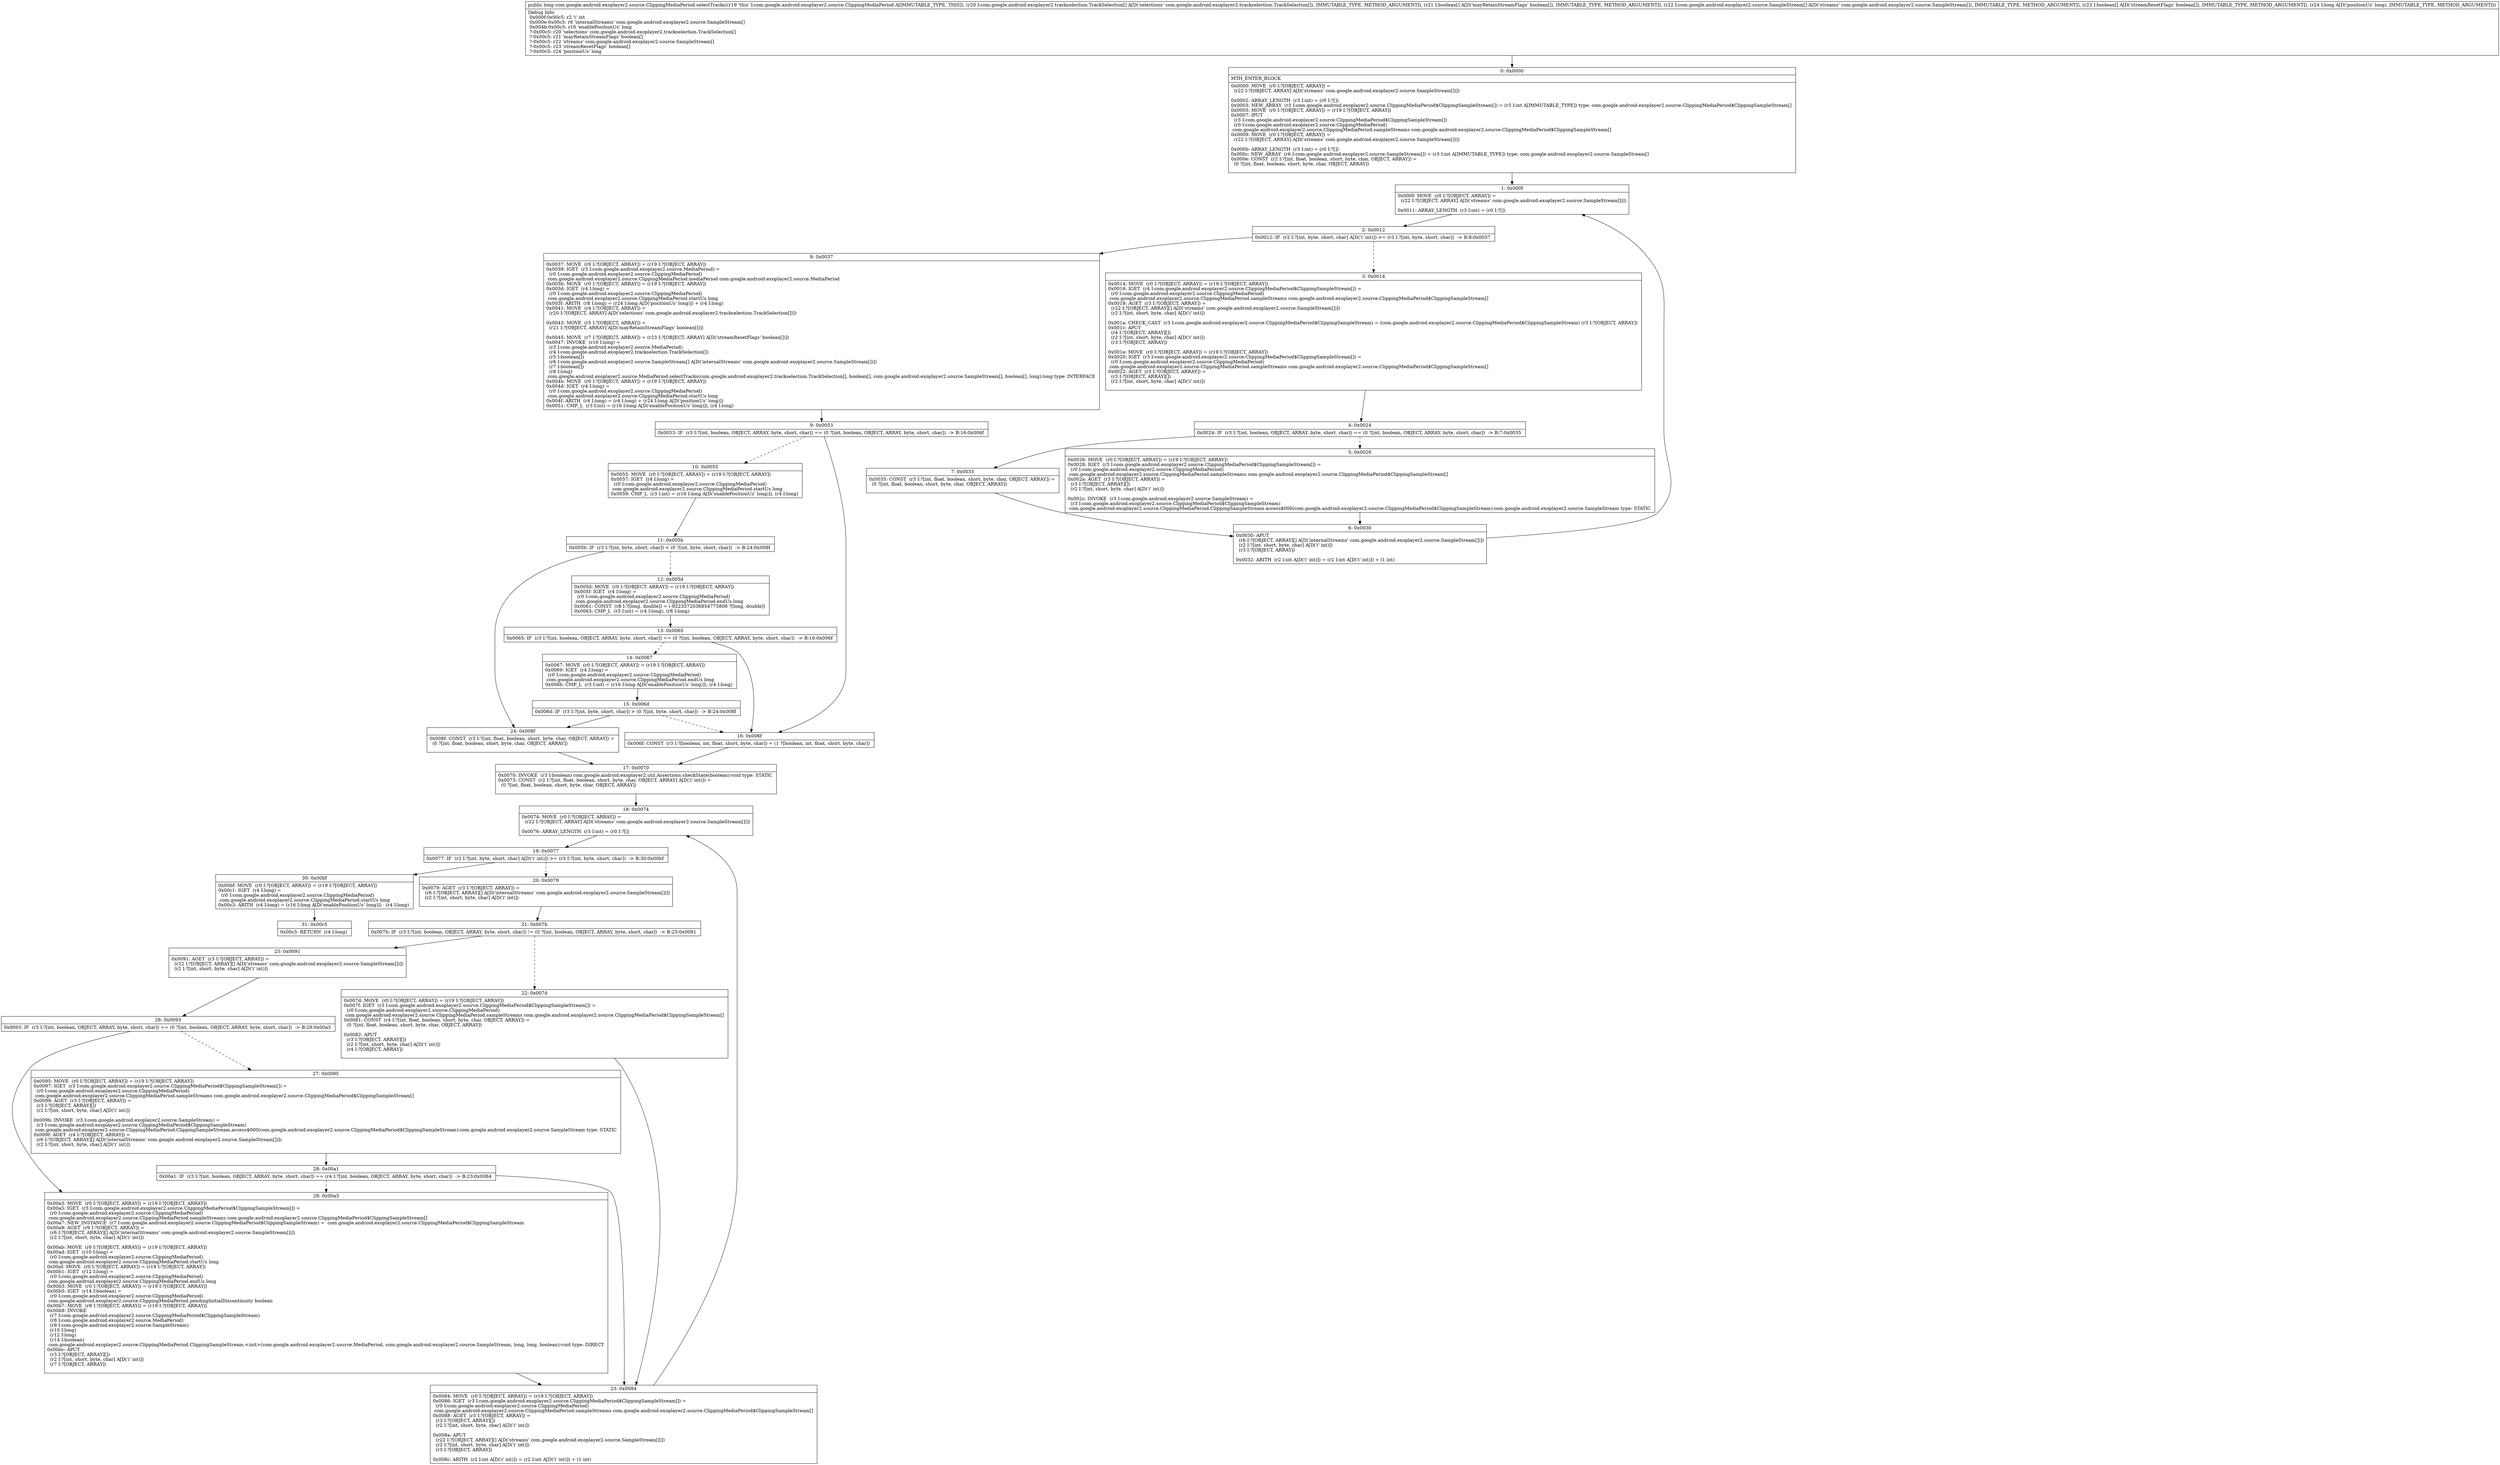 digraph "CFG forcom.google.android.exoplayer2.source.ClippingMediaPeriod.selectTracks([Lcom\/google\/android\/exoplayer2\/trackselection\/TrackSelection;[Z[Lcom\/google\/android\/exoplayer2\/source\/SampleStream;[ZJ)J" {
Node_0 [shape=record,label="{0\:\ 0x0000|MTH_ENTER_BLOCK\l|0x0000: MOVE  (r0 I:?[OBJECT, ARRAY]) = \l  (r22 I:?[OBJECT, ARRAY] A[D('streams' com.google.android.exoplayer2.source.SampleStream[])])\l \l0x0002: ARRAY_LENGTH  (r3 I:int) = (r0 I:?[]) \l0x0003: NEW_ARRAY  (r3 I:com.google.android.exoplayer2.source.ClippingMediaPeriod$ClippingSampleStream[]) = (r3 I:int A[IMMUTABLE_TYPE]) type: com.google.android.exoplayer2.source.ClippingMediaPeriod$ClippingSampleStream[] \l0x0005: MOVE  (r0 I:?[OBJECT, ARRAY]) = (r19 I:?[OBJECT, ARRAY]) \l0x0007: IPUT  \l  (r3 I:com.google.android.exoplayer2.source.ClippingMediaPeriod$ClippingSampleStream[])\l  (r0 I:com.google.android.exoplayer2.source.ClippingMediaPeriod)\l com.google.android.exoplayer2.source.ClippingMediaPeriod.sampleStreams com.google.android.exoplayer2.source.ClippingMediaPeriod$ClippingSampleStream[] \l0x0009: MOVE  (r0 I:?[OBJECT, ARRAY]) = \l  (r22 I:?[OBJECT, ARRAY] A[D('streams' com.google.android.exoplayer2.source.SampleStream[])])\l \l0x000b: ARRAY_LENGTH  (r3 I:int) = (r0 I:?[]) \l0x000c: NEW_ARRAY  (r6 I:com.google.android.exoplayer2.source.SampleStream[]) = (r3 I:int A[IMMUTABLE_TYPE]) type: com.google.android.exoplayer2.source.SampleStream[] \l0x000e: CONST  (r2 I:?[int, float, boolean, short, byte, char, OBJECT, ARRAY]) = \l  (0 ?[int, float, boolean, short, byte, char, OBJECT, ARRAY])\l \l}"];
Node_1 [shape=record,label="{1\:\ 0x000f|0x000f: MOVE  (r0 I:?[OBJECT, ARRAY]) = \l  (r22 I:?[OBJECT, ARRAY] A[D('streams' com.google.android.exoplayer2.source.SampleStream[])])\l \l0x0011: ARRAY_LENGTH  (r3 I:int) = (r0 I:?[]) \l}"];
Node_2 [shape=record,label="{2\:\ 0x0012|0x0012: IF  (r2 I:?[int, byte, short, char] A[D('i' int)]) \>= (r3 I:?[int, byte, short, char])  \-\> B:8:0x0037 \l}"];
Node_3 [shape=record,label="{3\:\ 0x0014|0x0014: MOVE  (r0 I:?[OBJECT, ARRAY]) = (r19 I:?[OBJECT, ARRAY]) \l0x0016: IGET  (r4 I:com.google.android.exoplayer2.source.ClippingMediaPeriod$ClippingSampleStream[]) = \l  (r0 I:com.google.android.exoplayer2.source.ClippingMediaPeriod)\l com.google.android.exoplayer2.source.ClippingMediaPeriod.sampleStreams com.google.android.exoplayer2.source.ClippingMediaPeriod$ClippingSampleStream[] \l0x0018: AGET  (r3 I:?[OBJECT, ARRAY]) = \l  (r22 I:?[OBJECT, ARRAY][] A[D('streams' com.google.android.exoplayer2.source.SampleStream[])])\l  (r2 I:?[int, short, byte, char] A[D('i' int)])\l \l0x001a: CHECK_CAST  (r3 I:com.google.android.exoplayer2.source.ClippingMediaPeriod$ClippingSampleStream) = (com.google.android.exoplayer2.source.ClippingMediaPeriod$ClippingSampleStream) (r3 I:?[OBJECT, ARRAY]) \l0x001c: APUT  \l  (r4 I:?[OBJECT, ARRAY][])\l  (r2 I:?[int, short, byte, char] A[D('i' int)])\l  (r3 I:?[OBJECT, ARRAY])\l \l0x001e: MOVE  (r0 I:?[OBJECT, ARRAY]) = (r19 I:?[OBJECT, ARRAY]) \l0x0020: IGET  (r3 I:com.google.android.exoplayer2.source.ClippingMediaPeriod$ClippingSampleStream[]) = \l  (r0 I:com.google.android.exoplayer2.source.ClippingMediaPeriod)\l com.google.android.exoplayer2.source.ClippingMediaPeriod.sampleStreams com.google.android.exoplayer2.source.ClippingMediaPeriod$ClippingSampleStream[] \l0x0022: AGET  (r3 I:?[OBJECT, ARRAY]) = \l  (r3 I:?[OBJECT, ARRAY][])\l  (r2 I:?[int, short, byte, char] A[D('i' int)])\l \l}"];
Node_4 [shape=record,label="{4\:\ 0x0024|0x0024: IF  (r3 I:?[int, boolean, OBJECT, ARRAY, byte, short, char]) == (0 ?[int, boolean, OBJECT, ARRAY, byte, short, char])  \-\> B:7:0x0035 \l}"];
Node_5 [shape=record,label="{5\:\ 0x0026|0x0026: MOVE  (r0 I:?[OBJECT, ARRAY]) = (r19 I:?[OBJECT, ARRAY]) \l0x0028: IGET  (r3 I:com.google.android.exoplayer2.source.ClippingMediaPeriod$ClippingSampleStream[]) = \l  (r0 I:com.google.android.exoplayer2.source.ClippingMediaPeriod)\l com.google.android.exoplayer2.source.ClippingMediaPeriod.sampleStreams com.google.android.exoplayer2.source.ClippingMediaPeriod$ClippingSampleStream[] \l0x002a: AGET  (r3 I:?[OBJECT, ARRAY]) = \l  (r3 I:?[OBJECT, ARRAY][])\l  (r2 I:?[int, short, byte, char] A[D('i' int)])\l \l0x002c: INVOKE  (r3 I:com.google.android.exoplayer2.source.SampleStream) = \l  (r3 I:com.google.android.exoplayer2.source.ClippingMediaPeriod$ClippingSampleStream)\l com.google.android.exoplayer2.source.ClippingMediaPeriod.ClippingSampleStream.access$000(com.google.android.exoplayer2.source.ClippingMediaPeriod$ClippingSampleStream):com.google.android.exoplayer2.source.SampleStream type: STATIC \l}"];
Node_6 [shape=record,label="{6\:\ 0x0030|0x0030: APUT  \l  (r6 I:?[OBJECT, ARRAY][] A[D('internalStreams' com.google.android.exoplayer2.source.SampleStream[])])\l  (r2 I:?[int, short, byte, char] A[D('i' int)])\l  (r3 I:?[OBJECT, ARRAY])\l \l0x0032: ARITH  (r2 I:int A[D('i' int)]) = (r2 I:int A[D('i' int)]) + (1 int) \l}"];
Node_7 [shape=record,label="{7\:\ 0x0035|0x0035: CONST  (r3 I:?[int, float, boolean, short, byte, char, OBJECT, ARRAY]) = \l  (0 ?[int, float, boolean, short, byte, char, OBJECT, ARRAY])\l \l}"];
Node_8 [shape=record,label="{8\:\ 0x0037|0x0037: MOVE  (r0 I:?[OBJECT, ARRAY]) = (r19 I:?[OBJECT, ARRAY]) \l0x0039: IGET  (r3 I:com.google.android.exoplayer2.source.MediaPeriod) = \l  (r0 I:com.google.android.exoplayer2.source.ClippingMediaPeriod)\l com.google.android.exoplayer2.source.ClippingMediaPeriod.mediaPeriod com.google.android.exoplayer2.source.MediaPeriod \l0x003b: MOVE  (r0 I:?[OBJECT, ARRAY]) = (r19 I:?[OBJECT, ARRAY]) \l0x003d: IGET  (r4 I:long) = \l  (r0 I:com.google.android.exoplayer2.source.ClippingMediaPeriod)\l com.google.android.exoplayer2.source.ClippingMediaPeriod.startUs long \l0x003f: ARITH  (r8 I:long) = (r24 I:long A[D('positionUs' long)]) + (r4 I:long) \l0x0041: MOVE  (r4 I:?[OBJECT, ARRAY]) = \l  (r20 I:?[OBJECT, ARRAY] A[D('selections' com.google.android.exoplayer2.trackselection.TrackSelection[])])\l \l0x0043: MOVE  (r5 I:?[OBJECT, ARRAY]) = \l  (r21 I:?[OBJECT, ARRAY] A[D('mayRetainStreamFlags' boolean[])])\l \l0x0045: MOVE  (r7 I:?[OBJECT, ARRAY]) = (r23 I:?[OBJECT, ARRAY] A[D('streamResetFlags' boolean[])]) \l0x0047: INVOKE  (r16 I:long) = \l  (r3 I:com.google.android.exoplayer2.source.MediaPeriod)\l  (r4 I:com.google.android.exoplayer2.trackselection.TrackSelection[])\l  (r5 I:boolean[])\l  (r6 I:com.google.android.exoplayer2.source.SampleStream[] A[D('internalStreams' com.google.android.exoplayer2.source.SampleStream[])])\l  (r7 I:boolean[])\l  (r8 I:long)\l com.google.android.exoplayer2.source.MediaPeriod.selectTracks(com.google.android.exoplayer2.trackselection.TrackSelection[], boolean[], com.google.android.exoplayer2.source.SampleStream[], boolean[], long):long type: INTERFACE \l0x004b: MOVE  (r0 I:?[OBJECT, ARRAY]) = (r19 I:?[OBJECT, ARRAY]) \l0x004d: IGET  (r4 I:long) = \l  (r0 I:com.google.android.exoplayer2.source.ClippingMediaPeriod)\l com.google.android.exoplayer2.source.ClippingMediaPeriod.startUs long \l0x004f: ARITH  (r4 I:long) = (r4 I:long) + (r24 I:long A[D('positionUs' long)]) \l0x0051: CMP_L  (r3 I:int) = (r16 I:long A[D('enablePositionUs' long)]), (r4 I:long) \l}"];
Node_9 [shape=record,label="{9\:\ 0x0053|0x0053: IF  (r3 I:?[int, boolean, OBJECT, ARRAY, byte, short, char]) == (0 ?[int, boolean, OBJECT, ARRAY, byte, short, char])  \-\> B:16:0x006f \l}"];
Node_10 [shape=record,label="{10\:\ 0x0055|0x0055: MOVE  (r0 I:?[OBJECT, ARRAY]) = (r19 I:?[OBJECT, ARRAY]) \l0x0057: IGET  (r4 I:long) = \l  (r0 I:com.google.android.exoplayer2.source.ClippingMediaPeriod)\l com.google.android.exoplayer2.source.ClippingMediaPeriod.startUs long \l0x0059: CMP_L  (r3 I:int) = (r16 I:long A[D('enablePositionUs' long)]), (r4 I:long) \l}"];
Node_11 [shape=record,label="{11\:\ 0x005b|0x005b: IF  (r3 I:?[int, byte, short, char]) \< (0 ?[int, byte, short, char])  \-\> B:24:0x008f \l}"];
Node_12 [shape=record,label="{12\:\ 0x005d|0x005d: MOVE  (r0 I:?[OBJECT, ARRAY]) = (r19 I:?[OBJECT, ARRAY]) \l0x005f: IGET  (r4 I:long) = \l  (r0 I:com.google.android.exoplayer2.source.ClippingMediaPeriod)\l com.google.android.exoplayer2.source.ClippingMediaPeriod.endUs long \l0x0061: CONST  (r8 I:?[long, double]) = (\-9223372036854775808 ?[long, double]) \l0x0063: CMP_L  (r3 I:int) = (r4 I:long), (r8 I:long) \l}"];
Node_13 [shape=record,label="{13\:\ 0x0065|0x0065: IF  (r3 I:?[int, boolean, OBJECT, ARRAY, byte, short, char]) == (0 ?[int, boolean, OBJECT, ARRAY, byte, short, char])  \-\> B:16:0x006f \l}"];
Node_14 [shape=record,label="{14\:\ 0x0067|0x0067: MOVE  (r0 I:?[OBJECT, ARRAY]) = (r19 I:?[OBJECT, ARRAY]) \l0x0069: IGET  (r4 I:long) = \l  (r0 I:com.google.android.exoplayer2.source.ClippingMediaPeriod)\l com.google.android.exoplayer2.source.ClippingMediaPeriod.endUs long \l0x006b: CMP_L  (r3 I:int) = (r16 I:long A[D('enablePositionUs' long)]), (r4 I:long) \l}"];
Node_15 [shape=record,label="{15\:\ 0x006d|0x006d: IF  (r3 I:?[int, byte, short, char]) \> (0 ?[int, byte, short, char])  \-\> B:24:0x008f \l}"];
Node_16 [shape=record,label="{16\:\ 0x006f|0x006f: CONST  (r3 I:?[boolean, int, float, short, byte, char]) = (1 ?[boolean, int, float, short, byte, char]) \l}"];
Node_17 [shape=record,label="{17\:\ 0x0070|0x0070: INVOKE  (r3 I:boolean) com.google.android.exoplayer2.util.Assertions.checkState(boolean):void type: STATIC \l0x0073: CONST  (r2 I:?[int, float, boolean, short, byte, char, OBJECT, ARRAY] A[D('i' int)]) = \l  (0 ?[int, float, boolean, short, byte, char, OBJECT, ARRAY])\l \l}"];
Node_18 [shape=record,label="{18\:\ 0x0074|0x0074: MOVE  (r0 I:?[OBJECT, ARRAY]) = \l  (r22 I:?[OBJECT, ARRAY] A[D('streams' com.google.android.exoplayer2.source.SampleStream[])])\l \l0x0076: ARRAY_LENGTH  (r3 I:int) = (r0 I:?[]) \l}"];
Node_19 [shape=record,label="{19\:\ 0x0077|0x0077: IF  (r2 I:?[int, byte, short, char] A[D('i' int)]) \>= (r3 I:?[int, byte, short, char])  \-\> B:30:0x00bf \l}"];
Node_20 [shape=record,label="{20\:\ 0x0079|0x0079: AGET  (r3 I:?[OBJECT, ARRAY]) = \l  (r6 I:?[OBJECT, ARRAY][] A[D('internalStreams' com.google.android.exoplayer2.source.SampleStream[])])\l  (r2 I:?[int, short, byte, char] A[D('i' int)])\l \l}"];
Node_21 [shape=record,label="{21\:\ 0x007b|0x007b: IF  (r3 I:?[int, boolean, OBJECT, ARRAY, byte, short, char]) != (0 ?[int, boolean, OBJECT, ARRAY, byte, short, char])  \-\> B:25:0x0091 \l}"];
Node_22 [shape=record,label="{22\:\ 0x007d|0x007d: MOVE  (r0 I:?[OBJECT, ARRAY]) = (r19 I:?[OBJECT, ARRAY]) \l0x007f: IGET  (r3 I:com.google.android.exoplayer2.source.ClippingMediaPeriod$ClippingSampleStream[]) = \l  (r0 I:com.google.android.exoplayer2.source.ClippingMediaPeriod)\l com.google.android.exoplayer2.source.ClippingMediaPeriod.sampleStreams com.google.android.exoplayer2.source.ClippingMediaPeriod$ClippingSampleStream[] \l0x0081: CONST  (r4 I:?[int, float, boolean, short, byte, char, OBJECT, ARRAY]) = \l  (0 ?[int, float, boolean, short, byte, char, OBJECT, ARRAY])\l \l0x0082: APUT  \l  (r3 I:?[OBJECT, ARRAY][])\l  (r2 I:?[int, short, byte, char] A[D('i' int)])\l  (r4 I:?[OBJECT, ARRAY])\l \l}"];
Node_23 [shape=record,label="{23\:\ 0x0084|0x0084: MOVE  (r0 I:?[OBJECT, ARRAY]) = (r19 I:?[OBJECT, ARRAY]) \l0x0086: IGET  (r3 I:com.google.android.exoplayer2.source.ClippingMediaPeriod$ClippingSampleStream[]) = \l  (r0 I:com.google.android.exoplayer2.source.ClippingMediaPeriod)\l com.google.android.exoplayer2.source.ClippingMediaPeriod.sampleStreams com.google.android.exoplayer2.source.ClippingMediaPeriod$ClippingSampleStream[] \l0x0088: AGET  (r3 I:?[OBJECT, ARRAY]) = \l  (r3 I:?[OBJECT, ARRAY][])\l  (r2 I:?[int, short, byte, char] A[D('i' int)])\l \l0x008a: APUT  \l  (r22 I:?[OBJECT, ARRAY][] A[D('streams' com.google.android.exoplayer2.source.SampleStream[])])\l  (r2 I:?[int, short, byte, char] A[D('i' int)])\l  (r3 I:?[OBJECT, ARRAY])\l \l0x008c: ARITH  (r2 I:int A[D('i' int)]) = (r2 I:int A[D('i' int)]) + (1 int) \l}"];
Node_24 [shape=record,label="{24\:\ 0x008f|0x008f: CONST  (r3 I:?[int, float, boolean, short, byte, char, OBJECT, ARRAY]) = \l  (0 ?[int, float, boolean, short, byte, char, OBJECT, ARRAY])\l \l}"];
Node_25 [shape=record,label="{25\:\ 0x0091|0x0091: AGET  (r3 I:?[OBJECT, ARRAY]) = \l  (r22 I:?[OBJECT, ARRAY][] A[D('streams' com.google.android.exoplayer2.source.SampleStream[])])\l  (r2 I:?[int, short, byte, char] A[D('i' int)])\l \l}"];
Node_26 [shape=record,label="{26\:\ 0x0093|0x0093: IF  (r3 I:?[int, boolean, OBJECT, ARRAY, byte, short, char]) == (0 ?[int, boolean, OBJECT, ARRAY, byte, short, char])  \-\> B:29:0x00a3 \l}"];
Node_27 [shape=record,label="{27\:\ 0x0095|0x0095: MOVE  (r0 I:?[OBJECT, ARRAY]) = (r19 I:?[OBJECT, ARRAY]) \l0x0097: IGET  (r3 I:com.google.android.exoplayer2.source.ClippingMediaPeriod$ClippingSampleStream[]) = \l  (r0 I:com.google.android.exoplayer2.source.ClippingMediaPeriod)\l com.google.android.exoplayer2.source.ClippingMediaPeriod.sampleStreams com.google.android.exoplayer2.source.ClippingMediaPeriod$ClippingSampleStream[] \l0x0099: AGET  (r3 I:?[OBJECT, ARRAY]) = \l  (r3 I:?[OBJECT, ARRAY][])\l  (r2 I:?[int, short, byte, char] A[D('i' int)])\l \l0x009b: INVOKE  (r3 I:com.google.android.exoplayer2.source.SampleStream) = \l  (r3 I:com.google.android.exoplayer2.source.ClippingMediaPeriod$ClippingSampleStream)\l com.google.android.exoplayer2.source.ClippingMediaPeriod.ClippingSampleStream.access$000(com.google.android.exoplayer2.source.ClippingMediaPeriod$ClippingSampleStream):com.google.android.exoplayer2.source.SampleStream type: STATIC \l0x009f: AGET  (r4 I:?[OBJECT, ARRAY]) = \l  (r6 I:?[OBJECT, ARRAY][] A[D('internalStreams' com.google.android.exoplayer2.source.SampleStream[])])\l  (r2 I:?[int, short, byte, char] A[D('i' int)])\l \l}"];
Node_28 [shape=record,label="{28\:\ 0x00a1|0x00a1: IF  (r3 I:?[int, boolean, OBJECT, ARRAY, byte, short, char]) == (r4 I:?[int, boolean, OBJECT, ARRAY, byte, short, char])  \-\> B:23:0x0084 \l}"];
Node_29 [shape=record,label="{29\:\ 0x00a3|0x00a3: MOVE  (r0 I:?[OBJECT, ARRAY]) = (r19 I:?[OBJECT, ARRAY]) \l0x00a5: IGET  (r3 I:com.google.android.exoplayer2.source.ClippingMediaPeriod$ClippingSampleStream[]) = \l  (r0 I:com.google.android.exoplayer2.source.ClippingMediaPeriod)\l com.google.android.exoplayer2.source.ClippingMediaPeriod.sampleStreams com.google.android.exoplayer2.source.ClippingMediaPeriod$ClippingSampleStream[] \l0x00a7: NEW_INSTANCE  (r7 I:com.google.android.exoplayer2.source.ClippingMediaPeriod$ClippingSampleStream) =  com.google.android.exoplayer2.source.ClippingMediaPeriod$ClippingSampleStream \l0x00a9: AGET  (r9 I:?[OBJECT, ARRAY]) = \l  (r6 I:?[OBJECT, ARRAY][] A[D('internalStreams' com.google.android.exoplayer2.source.SampleStream[])])\l  (r2 I:?[int, short, byte, char] A[D('i' int)])\l \l0x00ab: MOVE  (r0 I:?[OBJECT, ARRAY]) = (r19 I:?[OBJECT, ARRAY]) \l0x00ad: IGET  (r10 I:long) = \l  (r0 I:com.google.android.exoplayer2.source.ClippingMediaPeriod)\l com.google.android.exoplayer2.source.ClippingMediaPeriod.startUs long \l0x00af: MOVE  (r0 I:?[OBJECT, ARRAY]) = (r19 I:?[OBJECT, ARRAY]) \l0x00b1: IGET  (r12 I:long) = \l  (r0 I:com.google.android.exoplayer2.source.ClippingMediaPeriod)\l com.google.android.exoplayer2.source.ClippingMediaPeriod.endUs long \l0x00b3: MOVE  (r0 I:?[OBJECT, ARRAY]) = (r19 I:?[OBJECT, ARRAY]) \l0x00b5: IGET  (r14 I:boolean) = \l  (r0 I:com.google.android.exoplayer2.source.ClippingMediaPeriod)\l com.google.android.exoplayer2.source.ClippingMediaPeriod.pendingInitialDiscontinuity boolean \l0x00b7: MOVE  (r8 I:?[OBJECT, ARRAY]) = (r19 I:?[OBJECT, ARRAY]) \l0x00b9: INVOKE  \l  (r7 I:com.google.android.exoplayer2.source.ClippingMediaPeriod$ClippingSampleStream)\l  (r8 I:com.google.android.exoplayer2.source.MediaPeriod)\l  (r9 I:com.google.android.exoplayer2.source.SampleStream)\l  (r10 I:long)\l  (r12 I:long)\l  (r14 I:boolean)\l com.google.android.exoplayer2.source.ClippingMediaPeriod.ClippingSampleStream.\<init\>(com.google.android.exoplayer2.source.MediaPeriod, com.google.android.exoplayer2.source.SampleStream, long, long, boolean):void type: DIRECT \l0x00bc: APUT  \l  (r3 I:?[OBJECT, ARRAY][])\l  (r2 I:?[int, short, byte, char] A[D('i' int)])\l  (r7 I:?[OBJECT, ARRAY])\l \l}"];
Node_30 [shape=record,label="{30\:\ 0x00bf|0x00bf: MOVE  (r0 I:?[OBJECT, ARRAY]) = (r19 I:?[OBJECT, ARRAY]) \l0x00c1: IGET  (r4 I:long) = \l  (r0 I:com.google.android.exoplayer2.source.ClippingMediaPeriod)\l com.google.android.exoplayer2.source.ClippingMediaPeriod.startUs long \l0x00c3: ARITH  (r4 I:long) = (r16 I:long A[D('enablePositionUs' long)]) \- (r4 I:long) \l}"];
Node_31 [shape=record,label="{31\:\ 0x00c5|0x00c5: RETURN  (r4 I:long) \l}"];
MethodNode[shape=record,label="{public long com.google.android.exoplayer2.source.ClippingMediaPeriod.selectTracks((r19 'this' I:com.google.android.exoplayer2.source.ClippingMediaPeriod A[IMMUTABLE_TYPE, THIS]), (r20 I:com.google.android.exoplayer2.trackselection.TrackSelection[] A[D('selections' com.google.android.exoplayer2.trackselection.TrackSelection[]), IMMUTABLE_TYPE, METHOD_ARGUMENT]), (r21 I:boolean[] A[D('mayRetainStreamFlags' boolean[]), IMMUTABLE_TYPE, METHOD_ARGUMENT]), (r22 I:com.google.android.exoplayer2.source.SampleStream[] A[D('streams' com.google.android.exoplayer2.source.SampleStream[]), IMMUTABLE_TYPE, METHOD_ARGUMENT]), (r23 I:boolean[] A[D('streamResetFlags' boolean[]), IMMUTABLE_TYPE, METHOD_ARGUMENT]), (r24 I:long A[D('positionUs' long), IMMUTABLE_TYPE, METHOD_ARGUMENT]))  | Debug Info:\l  0x000f\-0x00c5: r2 'i' int\l  0x000e\-0x00c5: r6 'internalStreams' com.google.android.exoplayer2.source.SampleStream[]\l  0x004b\-0x00c5: r16 'enablePositionUs' long\l  ?\-0x00c5: r20 'selections' com.google.android.exoplayer2.trackselection.TrackSelection[]\l  ?\-0x00c5: r21 'mayRetainStreamFlags' boolean[]\l  ?\-0x00c5: r22 'streams' com.google.android.exoplayer2.source.SampleStream[]\l  ?\-0x00c5: r23 'streamResetFlags' boolean[]\l  ?\-0x00c5: r24 'positionUs' long\l}"];
MethodNode -> Node_0;
Node_0 -> Node_1;
Node_1 -> Node_2;
Node_2 -> Node_3[style=dashed];
Node_2 -> Node_8;
Node_3 -> Node_4;
Node_4 -> Node_5[style=dashed];
Node_4 -> Node_7;
Node_5 -> Node_6;
Node_6 -> Node_1;
Node_7 -> Node_6;
Node_8 -> Node_9;
Node_9 -> Node_10[style=dashed];
Node_9 -> Node_16;
Node_10 -> Node_11;
Node_11 -> Node_12[style=dashed];
Node_11 -> Node_24;
Node_12 -> Node_13;
Node_13 -> Node_14[style=dashed];
Node_13 -> Node_16;
Node_14 -> Node_15;
Node_15 -> Node_16[style=dashed];
Node_15 -> Node_24;
Node_16 -> Node_17;
Node_17 -> Node_18;
Node_18 -> Node_19;
Node_19 -> Node_20[style=dashed];
Node_19 -> Node_30;
Node_20 -> Node_21;
Node_21 -> Node_22[style=dashed];
Node_21 -> Node_25;
Node_22 -> Node_23;
Node_23 -> Node_18;
Node_24 -> Node_17;
Node_25 -> Node_26;
Node_26 -> Node_27[style=dashed];
Node_26 -> Node_29;
Node_27 -> Node_28;
Node_28 -> Node_23;
Node_28 -> Node_29[style=dashed];
Node_29 -> Node_23;
Node_30 -> Node_31;
}

